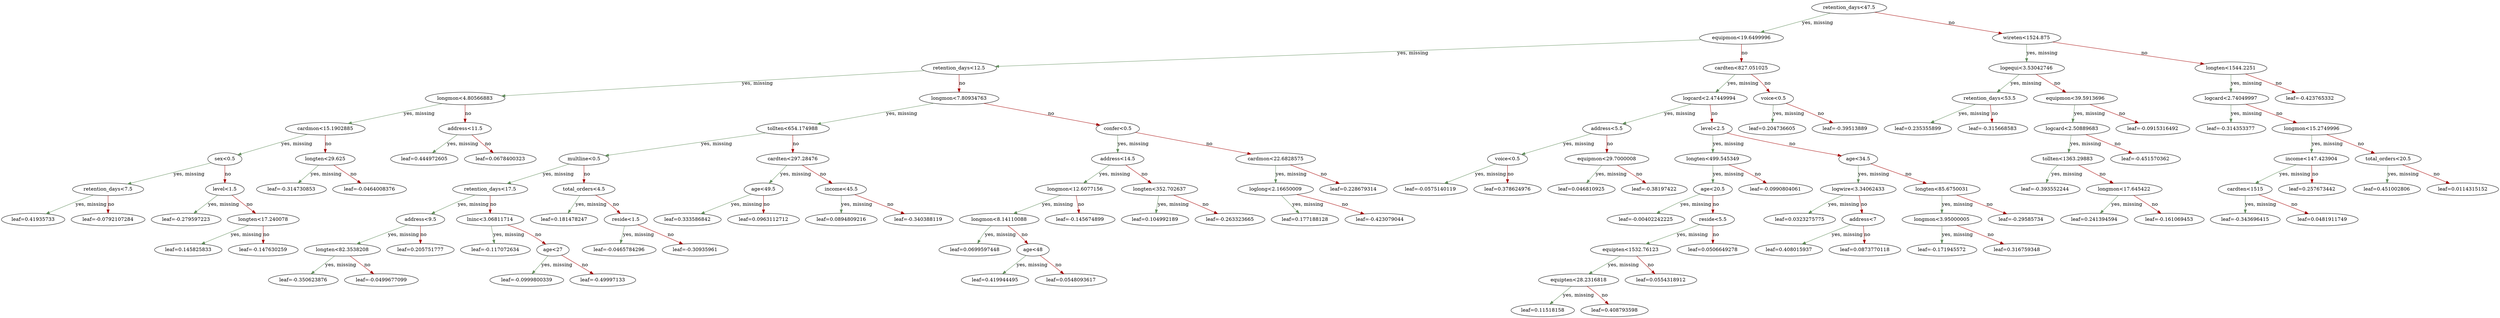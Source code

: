 digraph {
    graph [ rankdir=TB ]

    0 [ label="retention_days<47.5" ]
    0 -> 1 [label="yes, missing" color="#638e5e"]
    0 -> 2 [label="no" color="#a40000"]

    1 [ label="equipmon<19.6499996" ]
    1 -> 3 [label="yes, missing" color="#638e5e"]
    1 -> 4 [label="no" color="#a40000"]

    3 [ label="retention_days<12.5" ]
    3 -> 7 [label="yes, missing" color="#638e5e"]
    3 -> 8 [label="no" color="#a40000"]

    7 [ label="longmon<4.80566883" ]
    7 -> 15 [label="yes, missing" color="#638e5e"]
    7 -> 16 [label="no" color="#a40000"]

    15 [ label="cardmon<15.1902885" ]
    15 -> 29 [label="yes, missing" color="#638e5e"]
    15 -> 30 [label="no" color="#a40000"]

    29 [ label="sex<0.5" ]
    29 -> 45 [label="yes, missing" color="#638e5e"]
    29 -> 46 [label="no" color="#a40000"]

    45 [ label="retention_days<7.5" ]
    45 -> 71 [label="yes, missing" color="#638e5e"]
    45 -> 72 [label="no" color="#a40000"]

    71 [ label="leaf=0.41935733" ]

    72 [ label="leaf=-0.0792107284" ]

    46 [ label="level<1.5" ]
    46 -> 73 [label="yes, missing" color="#638e5e"]
    46 -> 74 [label="no" color="#a40000"]

    73 [ label="leaf=-0.279597223" ]

    74 [ label="longten<17.240078" ]
    74 -> 99 [label="yes, missing" color="#638e5e"]
    74 -> 100 [label="no" color="#a40000"]

    99 [ label="leaf=0.145825833" ]

    100 [ label="leaf=-0.147630259" ]

    30 [ label="longten<29.625" ]
    30 -> 47 [label="yes, missing" color="#638e5e"]
    30 -> 48 [label="no" color="#a40000"]

    47 [ label="leaf=-0.314730853" ]

    48 [ label="leaf=-0.0464008376" ]

    16 [ label="address<11.5" ]
    16 -> 31 [label="yes, missing" color="#638e5e"]
    16 -> 32 [label="no" color="#a40000"]

    31 [ label="leaf=0.444972605" ]

    32 [ label="leaf=0.0678400323" ]

    8 [ label="longmon<7.80934763" ]
    8 -> 17 [label="yes, missing" color="#638e5e"]
    8 -> 18 [label="no" color="#a40000"]

    17 [ label="tollten<654.174988" ]
    17 -> 33 [label="yes, missing" color="#638e5e"]
    17 -> 34 [label="no" color="#a40000"]

    33 [ label="multline<0.5" ]
    33 -> 49 [label="yes, missing" color="#638e5e"]
    33 -> 50 [label="no" color="#a40000"]

    49 [ label="retention_days<17.5" ]
    49 -> 75 [label="yes, missing" color="#638e5e"]
    49 -> 76 [label="no" color="#a40000"]

    75 [ label="address<9.5" ]
    75 -> 101 [label="yes, missing" color="#638e5e"]
    75 -> 102 [label="no" color="#a40000"]

    101 [ label="longten<82.3538208" ]
    101 -> 115 [label="yes, missing" color="#638e5e"]
    101 -> 116 [label="no" color="#a40000"]

    115 [ label="leaf=-0.350623876" ]

    116 [ label="leaf=-0.0499677099" ]

    102 [ label="leaf=0.205751777" ]

    76 [ label="lninc<3.06811714" ]
    76 -> 103 [label="yes, missing" color="#638e5e"]
    76 -> 104 [label="no" color="#a40000"]

    103 [ label="leaf=-0.117072634" ]

    104 [ label="age<27" ]
    104 -> 117 [label="yes, missing" color="#638e5e"]
    104 -> 118 [label="no" color="#a40000"]

    117 [ label="leaf=-0.0999800339" ]

    118 [ label="leaf=-0.49997133" ]

    50 [ label="total_orders<4.5" ]
    50 -> 77 [label="yes, missing" color="#638e5e"]
    50 -> 78 [label="no" color="#a40000"]

    77 [ label="leaf=0.181478247" ]

    78 [ label="reside<1.5" ]
    78 -> 105 [label="yes, missing" color="#638e5e"]
    78 -> 106 [label="no" color="#a40000"]

    105 [ label="leaf=-0.0465784296" ]

    106 [ label="leaf=-0.30935961" ]

    34 [ label="cardten<297.28476" ]
    34 -> 51 [label="yes, missing" color="#638e5e"]
    34 -> 52 [label="no" color="#a40000"]

    51 [ label="age<49.5" ]
    51 -> 79 [label="yes, missing" color="#638e5e"]
    51 -> 80 [label="no" color="#a40000"]

    79 [ label="leaf=0.333586842" ]

    80 [ label="leaf=0.0963112712" ]

    52 [ label="income<45.5" ]
    52 -> 81 [label="yes, missing" color="#638e5e"]
    52 -> 82 [label="no" color="#a40000"]

    81 [ label="leaf=0.0894809216" ]

    82 [ label="leaf=-0.340388119" ]

    18 [ label="confer<0.5" ]
    18 -> 35 [label="yes, missing" color="#638e5e"]
    18 -> 36 [label="no" color="#a40000"]

    35 [ label="address<14.5" ]
    35 -> 53 [label="yes, missing" color="#638e5e"]
    35 -> 54 [label="no" color="#a40000"]

    53 [ label="longmon<12.6077156" ]
    53 -> 83 [label="yes, missing" color="#638e5e"]
    53 -> 84 [label="no" color="#a40000"]

    83 [ label="longmon<8.14110088" ]
    83 -> 107 [label="yes, missing" color="#638e5e"]
    83 -> 108 [label="no" color="#a40000"]

    107 [ label="leaf=0.0699597448" ]

    108 [ label="age<48" ]
    108 -> 119 [label="yes, missing" color="#638e5e"]
    108 -> 120 [label="no" color="#a40000"]

    119 [ label="leaf=0.419944495" ]

    120 [ label="leaf=0.0548093617" ]

    84 [ label="leaf=-0.145674899" ]

    54 [ label="longten<352.702637" ]
    54 -> 85 [label="yes, missing" color="#638e5e"]
    54 -> 86 [label="no" color="#a40000"]

    85 [ label="leaf=0.104992189" ]

    86 [ label="leaf=-0.263323665" ]

    36 [ label="cardmon<22.6828575" ]
    36 -> 55 [label="yes, missing" color="#638e5e"]
    36 -> 56 [label="no" color="#a40000"]

    55 [ label="loglong<2.16650009" ]
    55 -> 87 [label="yes, missing" color="#638e5e"]
    55 -> 88 [label="no" color="#a40000"]

    87 [ label="leaf=0.177188128" ]

    88 [ label="leaf=-0.423079044" ]

    56 [ label="leaf=0.228679314" ]

    4 [ label="cardten<827.051025" ]
    4 -> 9 [label="yes, missing" color="#638e5e"]
    4 -> 10 [label="no" color="#a40000"]

    9 [ label="logcard<2.47449994" ]
    9 -> 19 [label="yes, missing" color="#638e5e"]
    9 -> 20 [label="no" color="#a40000"]

    19 [ label="address<5.5" ]
    19 -> 37 [label="yes, missing" color="#638e5e"]
    19 -> 38 [label="no" color="#a40000"]

    37 [ label="voice<0.5" ]
    37 -> 57 [label="yes, missing" color="#638e5e"]
    37 -> 58 [label="no" color="#a40000"]

    57 [ label="leaf=-0.0575140119" ]

    58 [ label="leaf=0.378624976" ]

    38 [ label="equipmon<29.7000008" ]
    38 -> 59 [label="yes, missing" color="#638e5e"]
    38 -> 60 [label="no" color="#a40000"]

    59 [ label="leaf=0.046810925" ]

    60 [ label="leaf=-0.38197422" ]

    20 [ label="level<2.5" ]
    20 -> 39 [label="yes, missing" color="#638e5e"]
    20 -> 40 [label="no" color="#a40000"]

    39 [ label="longten<499.545349" ]
    39 -> 61 [label="yes, missing" color="#638e5e"]
    39 -> 62 [label="no" color="#a40000"]

    61 [ label="age<20.5" ]
    61 -> 89 [label="yes, missing" color="#638e5e"]
    61 -> 90 [label="no" color="#a40000"]

    89 [ label="leaf=-0.00402242225" ]

    90 [ label="reside<5.5" ]
    90 -> 109 [label="yes, missing" color="#638e5e"]
    90 -> 110 [label="no" color="#a40000"]

    109 [ label="equipten<1532.76123" ]
    109 -> 121 [label="yes, missing" color="#638e5e"]
    109 -> 122 [label="no" color="#a40000"]

    121 [ label="equipten<28.2316818" ]
    121 -> 123 [label="yes, missing" color="#638e5e"]
    121 -> 124 [label="no" color="#a40000"]

    123 [ label="leaf=0.11518158" ]

    124 [ label="leaf=0.408793598" ]

    122 [ label="leaf=0.0554318912" ]

    110 [ label="leaf=0.0506649278" ]

    62 [ label="leaf=-0.0990804061" ]

    40 [ label="age<34.5" ]
    40 -> 63 [label="yes, missing" color="#638e5e"]
    40 -> 64 [label="no" color="#a40000"]

    63 [ label="logwire<3.34062433" ]
    63 -> 91 [label="yes, missing" color="#638e5e"]
    63 -> 92 [label="no" color="#a40000"]

    91 [ label="leaf=0.0323275775" ]

    92 [ label="address<7" ]
    92 -> 111 [label="yes, missing" color="#638e5e"]
    92 -> 112 [label="no" color="#a40000"]

    111 [ label="leaf=0.408015937" ]

    112 [ label="leaf=0.0873770118" ]

    64 [ label="longten<85.6750031" ]
    64 -> 93 [label="yes, missing" color="#638e5e"]
    64 -> 94 [label="no" color="#a40000"]

    93 [ label="longmon<3.95000005" ]
    93 -> 113 [label="yes, missing" color="#638e5e"]
    93 -> 114 [label="no" color="#a40000"]

    113 [ label="leaf=-0.171945572" ]

    114 [ label="leaf=0.316759348" ]

    94 [ label="leaf=-0.29585734" ]

    10 [ label="voice<0.5" ]
    10 -> 21 [label="yes, missing" color="#638e5e"]
    10 -> 22 [label="no" color="#a40000"]

    21 [ label="leaf=0.204736605" ]

    22 [ label="leaf=-0.39513889" ]

    2 [ label="wireten<1524.875" ]
    2 -> 5 [label="yes, missing" color="#638e5e"]
    2 -> 6 [label="no" color="#a40000"]

    5 [ label="logequi<3.53042746" ]
    5 -> 11 [label="yes, missing" color="#638e5e"]
    5 -> 12 [label="no" color="#a40000"]

    11 [ label="retention_days<53.5" ]
    11 -> 23 [label="yes, missing" color="#638e5e"]
    11 -> 24 [label="no" color="#a40000"]

    23 [ label="leaf=0.235355899" ]

    24 [ label="leaf=-0.315668583" ]

    12 [ label="equipmon<39.5913696" ]
    12 -> 25 [label="yes, missing" color="#638e5e"]
    12 -> 26 [label="no" color="#a40000"]

    25 [ label="logcard<2.50889683" ]
    25 -> 41 [label="yes, missing" color="#638e5e"]
    25 -> 42 [label="no" color="#a40000"]

    41 [ label="tollten<1363.29883" ]
    41 -> 65 [label="yes, missing" color="#638e5e"]
    41 -> 66 [label="no" color="#a40000"]

    65 [ label="leaf=-0.393552244" ]

    66 [ label="longmon<17.645422" ]
    66 -> 95 [label="yes, missing" color="#638e5e"]
    66 -> 96 [label="no" color="#a40000"]

    95 [ label="leaf=0.241394594" ]

    96 [ label="leaf=-0.161069453" ]

    42 [ label="leaf=-0.451570362" ]

    26 [ label="leaf=-0.0915316492" ]

    6 [ label="longten<1544.2251" ]
    6 -> 13 [label="yes, missing" color="#638e5e"]
    6 -> 14 [label="no" color="#a40000"]

    13 [ label="logcard<2.74049997" ]
    13 -> 27 [label="yes, missing" color="#638e5e"]
    13 -> 28 [label="no" color="#a40000"]

    27 [ label="leaf=-0.314353377" ]

    28 [ label="longmon<15.2749996" ]
    28 -> 43 [label="yes, missing" color="#638e5e"]
    28 -> 44 [label="no" color="#a40000"]

    43 [ label="income<147.423904" ]
    43 -> 67 [label="yes, missing" color="#638e5e"]
    43 -> 68 [label="no" color="#a40000"]

    67 [ label="cardten<1515" ]
    67 -> 97 [label="yes, missing" color="#638e5e"]
    67 -> 98 [label="no" color="#a40000"]

    97 [ label="leaf=-0.343696415" ]

    98 [ label="leaf=0.0481911749" ]

    68 [ label="leaf=0.257673442" ]

    44 [ label="total_orders<20.5" ]
    44 -> 69 [label="yes, missing" color="#638e5e"]
    44 -> 70 [label="no" color="#a40000"]

    69 [ label="leaf=0.451002806" ]

    70 [ label="leaf=0.0114315152" ]

    14 [ label="leaf=-0.423765332" ]
}
